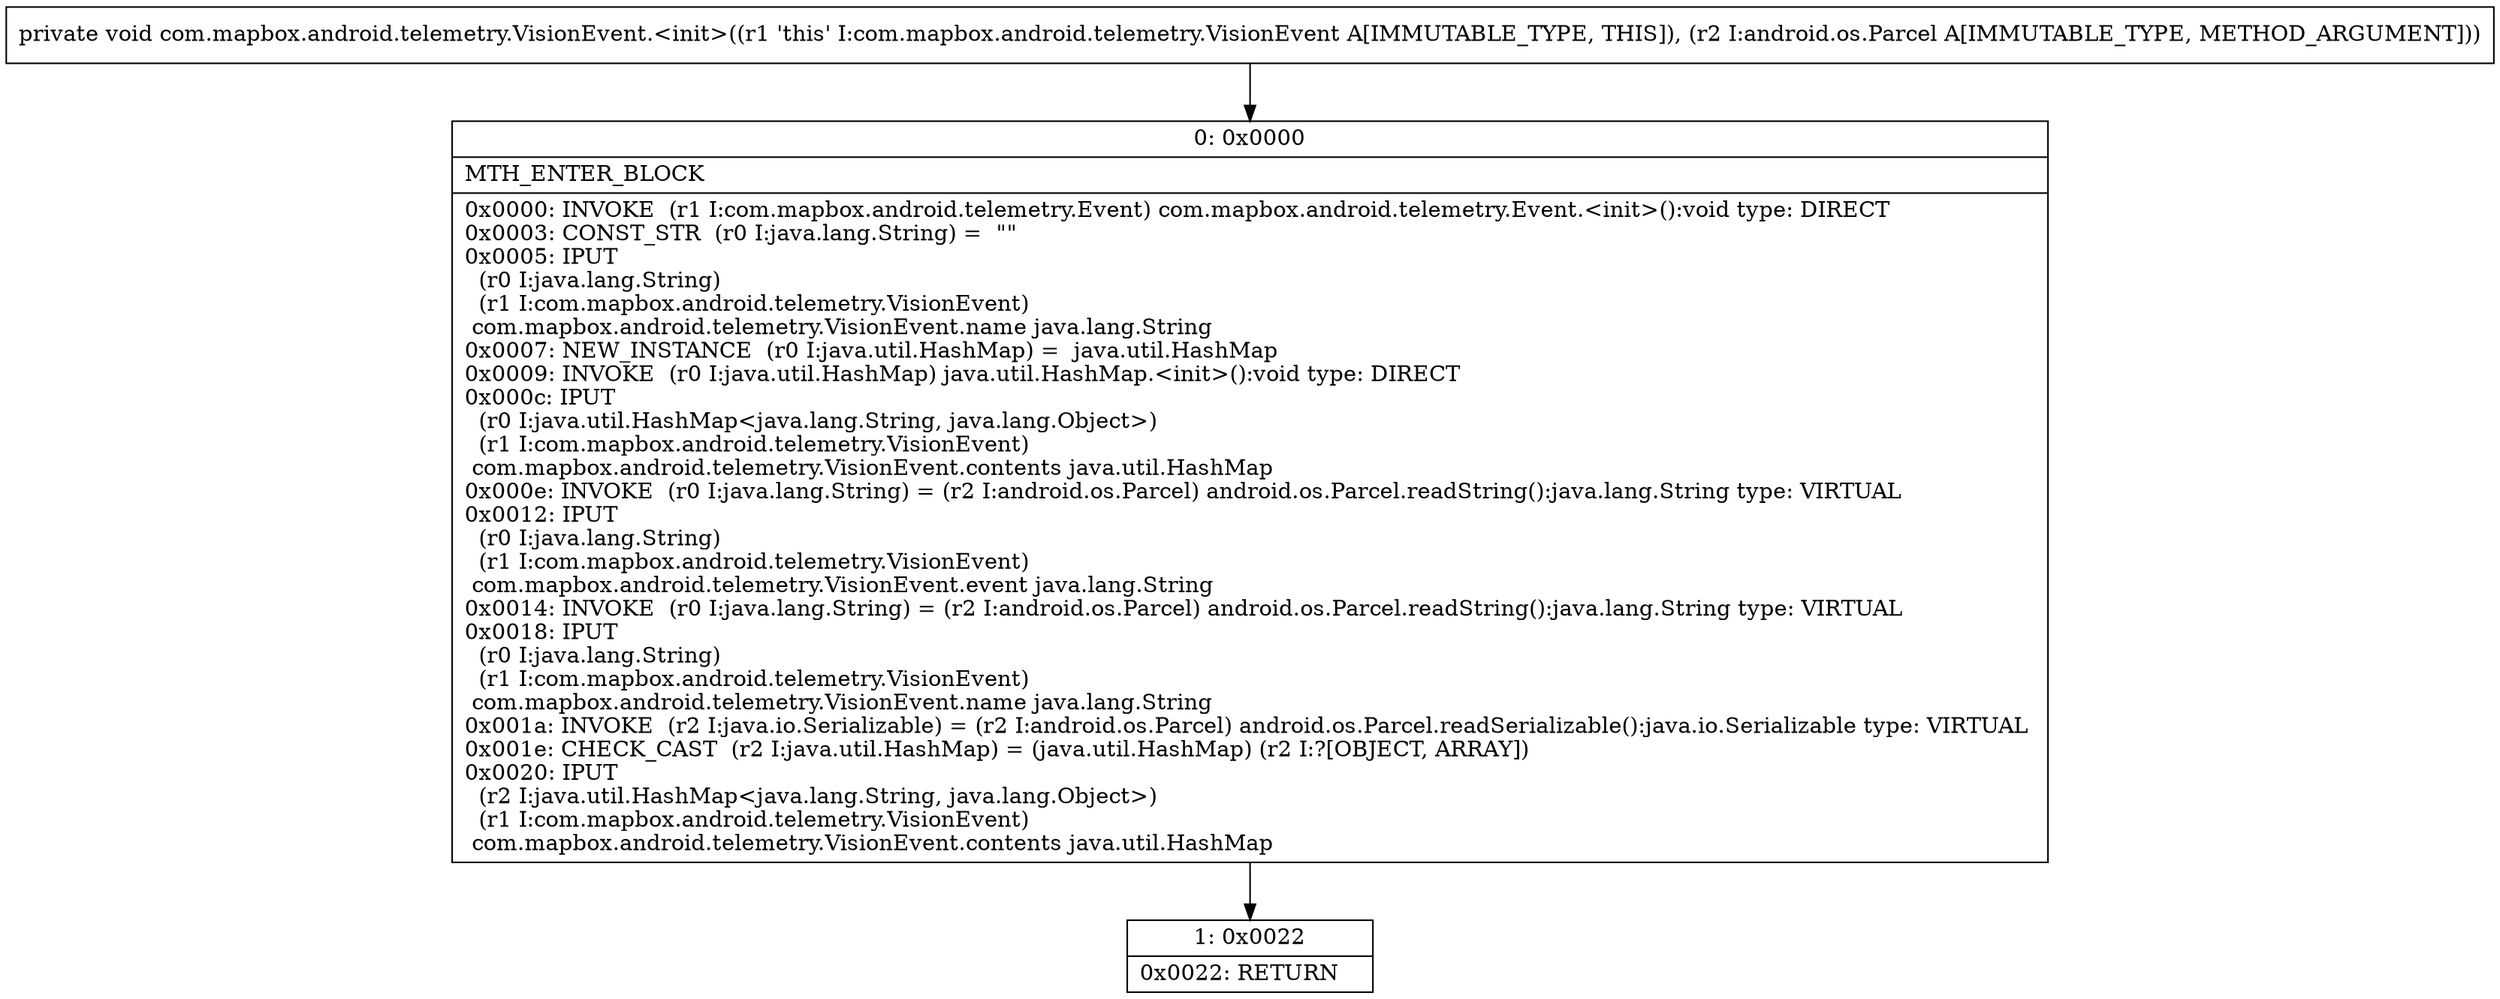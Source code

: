 digraph "CFG forcom.mapbox.android.telemetry.VisionEvent.\<init\>(Landroid\/os\/Parcel;)V" {
Node_0 [shape=record,label="{0\:\ 0x0000|MTH_ENTER_BLOCK\l|0x0000: INVOKE  (r1 I:com.mapbox.android.telemetry.Event) com.mapbox.android.telemetry.Event.\<init\>():void type: DIRECT \l0x0003: CONST_STR  (r0 I:java.lang.String) =  \"\" \l0x0005: IPUT  \l  (r0 I:java.lang.String)\l  (r1 I:com.mapbox.android.telemetry.VisionEvent)\l com.mapbox.android.telemetry.VisionEvent.name java.lang.String \l0x0007: NEW_INSTANCE  (r0 I:java.util.HashMap) =  java.util.HashMap \l0x0009: INVOKE  (r0 I:java.util.HashMap) java.util.HashMap.\<init\>():void type: DIRECT \l0x000c: IPUT  \l  (r0 I:java.util.HashMap\<java.lang.String, java.lang.Object\>)\l  (r1 I:com.mapbox.android.telemetry.VisionEvent)\l com.mapbox.android.telemetry.VisionEvent.contents java.util.HashMap \l0x000e: INVOKE  (r0 I:java.lang.String) = (r2 I:android.os.Parcel) android.os.Parcel.readString():java.lang.String type: VIRTUAL \l0x0012: IPUT  \l  (r0 I:java.lang.String)\l  (r1 I:com.mapbox.android.telemetry.VisionEvent)\l com.mapbox.android.telemetry.VisionEvent.event java.lang.String \l0x0014: INVOKE  (r0 I:java.lang.String) = (r2 I:android.os.Parcel) android.os.Parcel.readString():java.lang.String type: VIRTUAL \l0x0018: IPUT  \l  (r0 I:java.lang.String)\l  (r1 I:com.mapbox.android.telemetry.VisionEvent)\l com.mapbox.android.telemetry.VisionEvent.name java.lang.String \l0x001a: INVOKE  (r2 I:java.io.Serializable) = (r2 I:android.os.Parcel) android.os.Parcel.readSerializable():java.io.Serializable type: VIRTUAL \l0x001e: CHECK_CAST  (r2 I:java.util.HashMap) = (java.util.HashMap) (r2 I:?[OBJECT, ARRAY]) \l0x0020: IPUT  \l  (r2 I:java.util.HashMap\<java.lang.String, java.lang.Object\>)\l  (r1 I:com.mapbox.android.telemetry.VisionEvent)\l com.mapbox.android.telemetry.VisionEvent.contents java.util.HashMap \l}"];
Node_1 [shape=record,label="{1\:\ 0x0022|0x0022: RETURN   \l}"];
MethodNode[shape=record,label="{private void com.mapbox.android.telemetry.VisionEvent.\<init\>((r1 'this' I:com.mapbox.android.telemetry.VisionEvent A[IMMUTABLE_TYPE, THIS]), (r2 I:android.os.Parcel A[IMMUTABLE_TYPE, METHOD_ARGUMENT])) }"];
MethodNode -> Node_0;
Node_0 -> Node_1;
}

